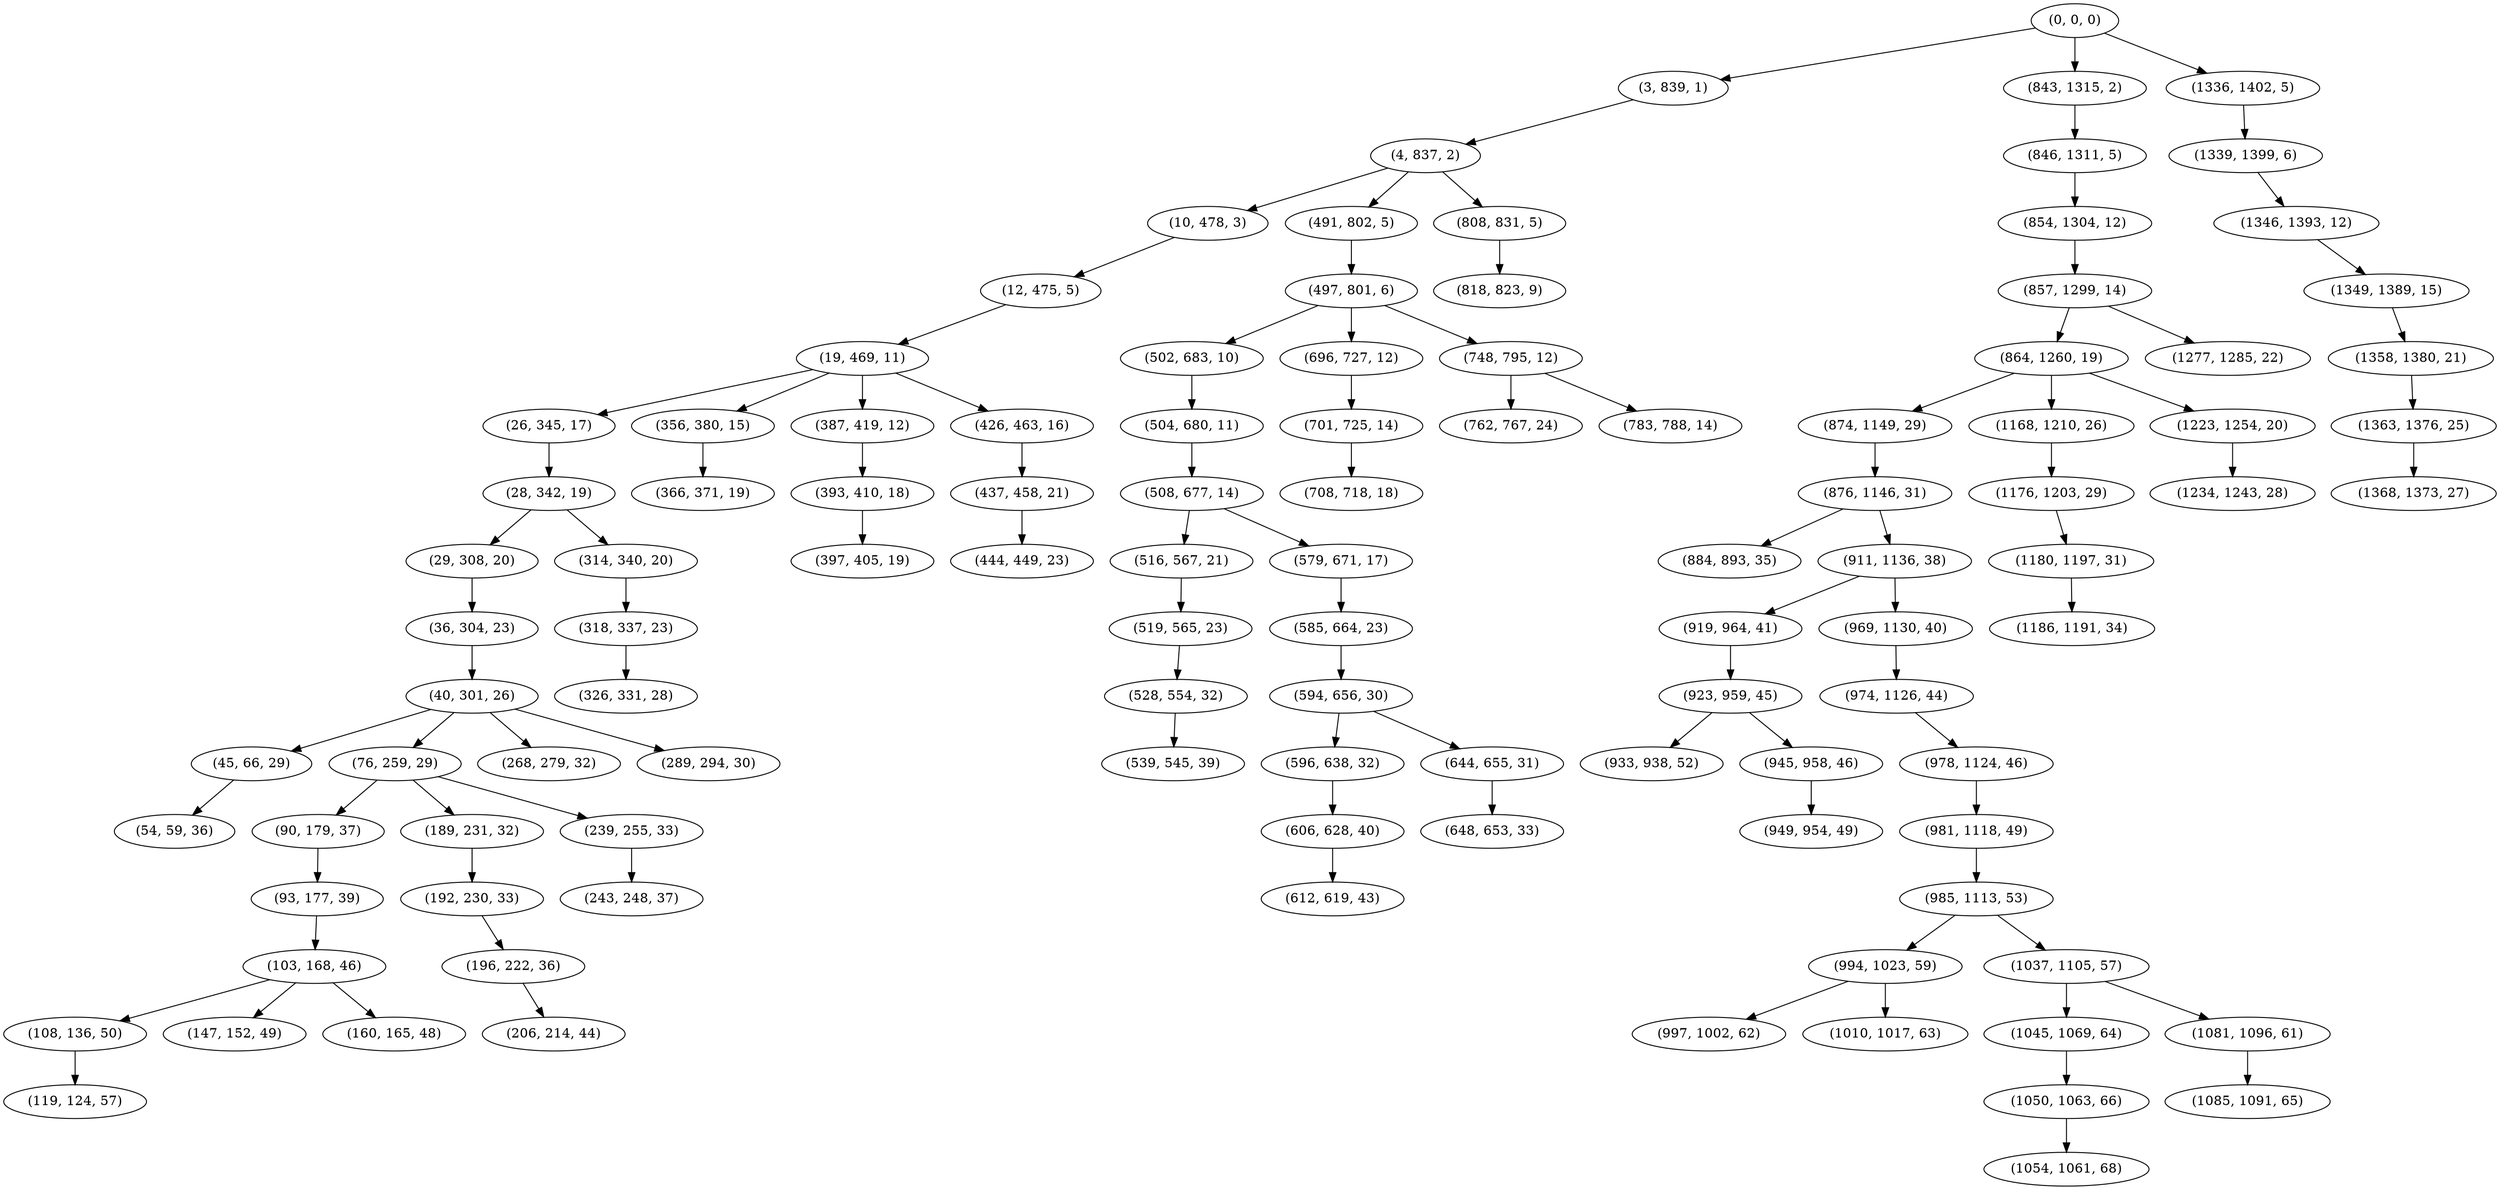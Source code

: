 digraph tree {
    "(0, 0, 0)";
    "(3, 839, 1)";
    "(4, 837, 2)";
    "(10, 478, 3)";
    "(12, 475, 5)";
    "(19, 469, 11)";
    "(26, 345, 17)";
    "(28, 342, 19)";
    "(29, 308, 20)";
    "(36, 304, 23)";
    "(40, 301, 26)";
    "(45, 66, 29)";
    "(54, 59, 36)";
    "(76, 259, 29)";
    "(90, 179, 37)";
    "(93, 177, 39)";
    "(103, 168, 46)";
    "(108, 136, 50)";
    "(119, 124, 57)";
    "(147, 152, 49)";
    "(160, 165, 48)";
    "(189, 231, 32)";
    "(192, 230, 33)";
    "(196, 222, 36)";
    "(206, 214, 44)";
    "(239, 255, 33)";
    "(243, 248, 37)";
    "(268, 279, 32)";
    "(289, 294, 30)";
    "(314, 340, 20)";
    "(318, 337, 23)";
    "(326, 331, 28)";
    "(356, 380, 15)";
    "(366, 371, 19)";
    "(387, 419, 12)";
    "(393, 410, 18)";
    "(397, 405, 19)";
    "(426, 463, 16)";
    "(437, 458, 21)";
    "(444, 449, 23)";
    "(491, 802, 5)";
    "(497, 801, 6)";
    "(502, 683, 10)";
    "(504, 680, 11)";
    "(508, 677, 14)";
    "(516, 567, 21)";
    "(519, 565, 23)";
    "(528, 554, 32)";
    "(539, 545, 39)";
    "(579, 671, 17)";
    "(585, 664, 23)";
    "(594, 656, 30)";
    "(596, 638, 32)";
    "(606, 628, 40)";
    "(612, 619, 43)";
    "(644, 655, 31)";
    "(648, 653, 33)";
    "(696, 727, 12)";
    "(701, 725, 14)";
    "(708, 718, 18)";
    "(748, 795, 12)";
    "(762, 767, 24)";
    "(783, 788, 14)";
    "(808, 831, 5)";
    "(818, 823, 9)";
    "(843, 1315, 2)";
    "(846, 1311, 5)";
    "(854, 1304, 12)";
    "(857, 1299, 14)";
    "(864, 1260, 19)";
    "(874, 1149, 29)";
    "(876, 1146, 31)";
    "(884, 893, 35)";
    "(911, 1136, 38)";
    "(919, 964, 41)";
    "(923, 959, 45)";
    "(933, 938, 52)";
    "(945, 958, 46)";
    "(949, 954, 49)";
    "(969, 1130, 40)";
    "(974, 1126, 44)";
    "(978, 1124, 46)";
    "(981, 1118, 49)";
    "(985, 1113, 53)";
    "(994, 1023, 59)";
    "(997, 1002, 62)";
    "(1010, 1017, 63)";
    "(1037, 1105, 57)";
    "(1045, 1069, 64)";
    "(1050, 1063, 66)";
    "(1054, 1061, 68)";
    "(1081, 1096, 61)";
    "(1085, 1091, 65)";
    "(1168, 1210, 26)";
    "(1176, 1203, 29)";
    "(1180, 1197, 31)";
    "(1186, 1191, 34)";
    "(1223, 1254, 20)";
    "(1234, 1243, 28)";
    "(1277, 1285, 22)";
    "(1336, 1402, 5)";
    "(1339, 1399, 6)";
    "(1346, 1393, 12)";
    "(1349, 1389, 15)";
    "(1358, 1380, 21)";
    "(1363, 1376, 25)";
    "(1368, 1373, 27)";
    "(0, 0, 0)" -> "(3, 839, 1)";
    "(0, 0, 0)" -> "(843, 1315, 2)";
    "(0, 0, 0)" -> "(1336, 1402, 5)";
    "(3, 839, 1)" -> "(4, 837, 2)";
    "(4, 837, 2)" -> "(10, 478, 3)";
    "(4, 837, 2)" -> "(491, 802, 5)";
    "(4, 837, 2)" -> "(808, 831, 5)";
    "(10, 478, 3)" -> "(12, 475, 5)";
    "(12, 475, 5)" -> "(19, 469, 11)";
    "(19, 469, 11)" -> "(26, 345, 17)";
    "(19, 469, 11)" -> "(356, 380, 15)";
    "(19, 469, 11)" -> "(387, 419, 12)";
    "(19, 469, 11)" -> "(426, 463, 16)";
    "(26, 345, 17)" -> "(28, 342, 19)";
    "(28, 342, 19)" -> "(29, 308, 20)";
    "(28, 342, 19)" -> "(314, 340, 20)";
    "(29, 308, 20)" -> "(36, 304, 23)";
    "(36, 304, 23)" -> "(40, 301, 26)";
    "(40, 301, 26)" -> "(45, 66, 29)";
    "(40, 301, 26)" -> "(76, 259, 29)";
    "(40, 301, 26)" -> "(268, 279, 32)";
    "(40, 301, 26)" -> "(289, 294, 30)";
    "(45, 66, 29)" -> "(54, 59, 36)";
    "(76, 259, 29)" -> "(90, 179, 37)";
    "(76, 259, 29)" -> "(189, 231, 32)";
    "(76, 259, 29)" -> "(239, 255, 33)";
    "(90, 179, 37)" -> "(93, 177, 39)";
    "(93, 177, 39)" -> "(103, 168, 46)";
    "(103, 168, 46)" -> "(108, 136, 50)";
    "(103, 168, 46)" -> "(147, 152, 49)";
    "(103, 168, 46)" -> "(160, 165, 48)";
    "(108, 136, 50)" -> "(119, 124, 57)";
    "(189, 231, 32)" -> "(192, 230, 33)";
    "(192, 230, 33)" -> "(196, 222, 36)";
    "(196, 222, 36)" -> "(206, 214, 44)";
    "(239, 255, 33)" -> "(243, 248, 37)";
    "(314, 340, 20)" -> "(318, 337, 23)";
    "(318, 337, 23)" -> "(326, 331, 28)";
    "(356, 380, 15)" -> "(366, 371, 19)";
    "(387, 419, 12)" -> "(393, 410, 18)";
    "(393, 410, 18)" -> "(397, 405, 19)";
    "(426, 463, 16)" -> "(437, 458, 21)";
    "(437, 458, 21)" -> "(444, 449, 23)";
    "(491, 802, 5)" -> "(497, 801, 6)";
    "(497, 801, 6)" -> "(502, 683, 10)";
    "(497, 801, 6)" -> "(696, 727, 12)";
    "(497, 801, 6)" -> "(748, 795, 12)";
    "(502, 683, 10)" -> "(504, 680, 11)";
    "(504, 680, 11)" -> "(508, 677, 14)";
    "(508, 677, 14)" -> "(516, 567, 21)";
    "(508, 677, 14)" -> "(579, 671, 17)";
    "(516, 567, 21)" -> "(519, 565, 23)";
    "(519, 565, 23)" -> "(528, 554, 32)";
    "(528, 554, 32)" -> "(539, 545, 39)";
    "(579, 671, 17)" -> "(585, 664, 23)";
    "(585, 664, 23)" -> "(594, 656, 30)";
    "(594, 656, 30)" -> "(596, 638, 32)";
    "(594, 656, 30)" -> "(644, 655, 31)";
    "(596, 638, 32)" -> "(606, 628, 40)";
    "(606, 628, 40)" -> "(612, 619, 43)";
    "(644, 655, 31)" -> "(648, 653, 33)";
    "(696, 727, 12)" -> "(701, 725, 14)";
    "(701, 725, 14)" -> "(708, 718, 18)";
    "(748, 795, 12)" -> "(762, 767, 24)";
    "(748, 795, 12)" -> "(783, 788, 14)";
    "(808, 831, 5)" -> "(818, 823, 9)";
    "(843, 1315, 2)" -> "(846, 1311, 5)";
    "(846, 1311, 5)" -> "(854, 1304, 12)";
    "(854, 1304, 12)" -> "(857, 1299, 14)";
    "(857, 1299, 14)" -> "(864, 1260, 19)";
    "(857, 1299, 14)" -> "(1277, 1285, 22)";
    "(864, 1260, 19)" -> "(874, 1149, 29)";
    "(864, 1260, 19)" -> "(1168, 1210, 26)";
    "(864, 1260, 19)" -> "(1223, 1254, 20)";
    "(874, 1149, 29)" -> "(876, 1146, 31)";
    "(876, 1146, 31)" -> "(884, 893, 35)";
    "(876, 1146, 31)" -> "(911, 1136, 38)";
    "(911, 1136, 38)" -> "(919, 964, 41)";
    "(911, 1136, 38)" -> "(969, 1130, 40)";
    "(919, 964, 41)" -> "(923, 959, 45)";
    "(923, 959, 45)" -> "(933, 938, 52)";
    "(923, 959, 45)" -> "(945, 958, 46)";
    "(945, 958, 46)" -> "(949, 954, 49)";
    "(969, 1130, 40)" -> "(974, 1126, 44)";
    "(974, 1126, 44)" -> "(978, 1124, 46)";
    "(978, 1124, 46)" -> "(981, 1118, 49)";
    "(981, 1118, 49)" -> "(985, 1113, 53)";
    "(985, 1113, 53)" -> "(994, 1023, 59)";
    "(985, 1113, 53)" -> "(1037, 1105, 57)";
    "(994, 1023, 59)" -> "(997, 1002, 62)";
    "(994, 1023, 59)" -> "(1010, 1017, 63)";
    "(1037, 1105, 57)" -> "(1045, 1069, 64)";
    "(1037, 1105, 57)" -> "(1081, 1096, 61)";
    "(1045, 1069, 64)" -> "(1050, 1063, 66)";
    "(1050, 1063, 66)" -> "(1054, 1061, 68)";
    "(1081, 1096, 61)" -> "(1085, 1091, 65)";
    "(1168, 1210, 26)" -> "(1176, 1203, 29)";
    "(1176, 1203, 29)" -> "(1180, 1197, 31)";
    "(1180, 1197, 31)" -> "(1186, 1191, 34)";
    "(1223, 1254, 20)" -> "(1234, 1243, 28)";
    "(1336, 1402, 5)" -> "(1339, 1399, 6)";
    "(1339, 1399, 6)" -> "(1346, 1393, 12)";
    "(1346, 1393, 12)" -> "(1349, 1389, 15)";
    "(1349, 1389, 15)" -> "(1358, 1380, 21)";
    "(1358, 1380, 21)" -> "(1363, 1376, 25)";
    "(1363, 1376, 25)" -> "(1368, 1373, 27)";
}
